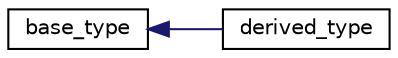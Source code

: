 digraph "Graphical Class Hierarchy"
{
  edge [fontname="Helvetica",fontsize="10",labelfontname="Helvetica",labelfontsize="10"];
  node [fontname="Helvetica",fontsize="10",shape=record];
  rankdir="LR";
  Node0 [label="base_type",height=0.2,width=0.4,color="black", fillcolor="white", style="filled",URL="$structbase__type.html"];
  Node0 -> Node1 [dir="back",color="midnightblue",fontsize="10",style="solid",fontname="Helvetica"];
  Node1 [label="derived_type",height=0.2,width=0.4,color="black", fillcolor="white", style="filled",URL="$structderived__type.html"];
}
